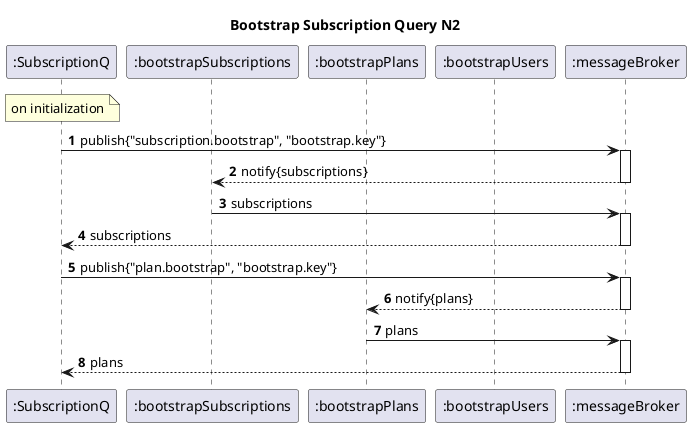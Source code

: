 @startuml
'https://plantuml.com/sequence-diagram

title Bootstrap Subscription Query N2

autoactivate on
autonumber

participant ":SubscriptionQ" as SubscriptionQ
participant ":bootstrapSubscriptions" as bootS
participant ":bootstrapPlans" as bootP
participant ":bootstrapUsers" as bootU
participant ":messageBroker" as MB

note over SubscriptionQ: on initialization
SubscriptionQ -> MB: publish{"subscription.bootstrap", "bootstrap.key"}
MB --> bootS: notify{subscriptions}
bootS -> MB: subscriptions
MB--> SubscriptionQ: subscriptions

SubscriptionQ -> MB: publish{"plan.bootstrap", "bootstrap.key"}
MB --> bootP: notify{plans}
bootP -> MB: plans
MB--> SubscriptionQ: plans

@enduml
